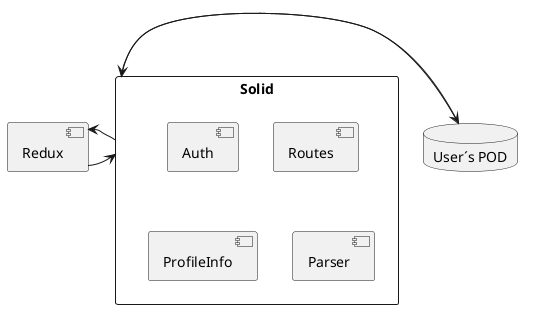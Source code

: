 @startuml

rectangle Solid as solid {
    [Auth]
    [Routes]
    [ProfileInfo]
    [Parser]
}

[Redux] as redux

database "User´s POD" as pod

redux -right-> solid
solid -> pod
pod -> solid
solid -left-> redux








@enduml
